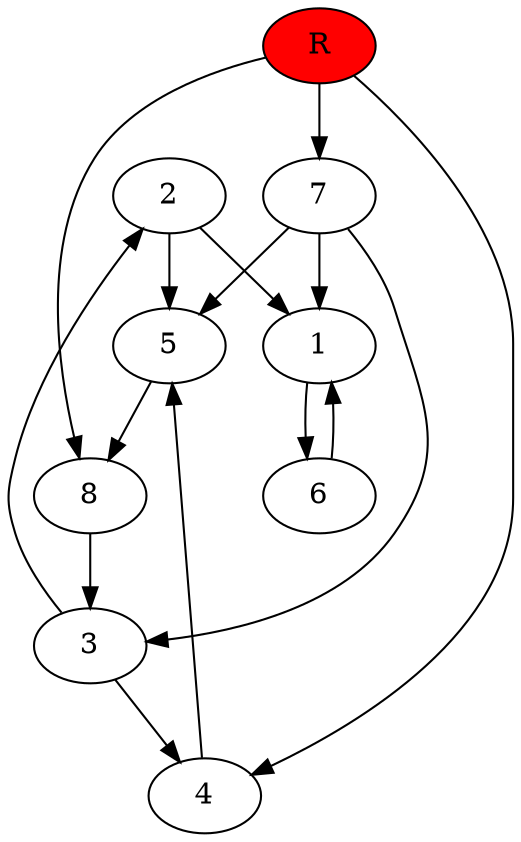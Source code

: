 digraph prb16633 {
	1
	2
	3
	4
	5
	6
	7
	8
	R [fillcolor="#ff0000" style=filled]
	1 -> 6
	2 -> 1
	2 -> 5
	3 -> 2
	3 -> 4
	4 -> 5
	5 -> 8
	6 -> 1
	7 -> 1
	7 -> 3
	7 -> 5
	8 -> 3
	R -> 4
	R -> 7
	R -> 8
}
